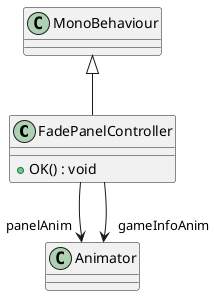 @startuml
class FadePanelController {
    + OK() : void
}
MonoBehaviour <|-- FadePanelController
FadePanelController --> "panelAnim" Animator
FadePanelController --> "gameInfoAnim" Animator
@enduml
